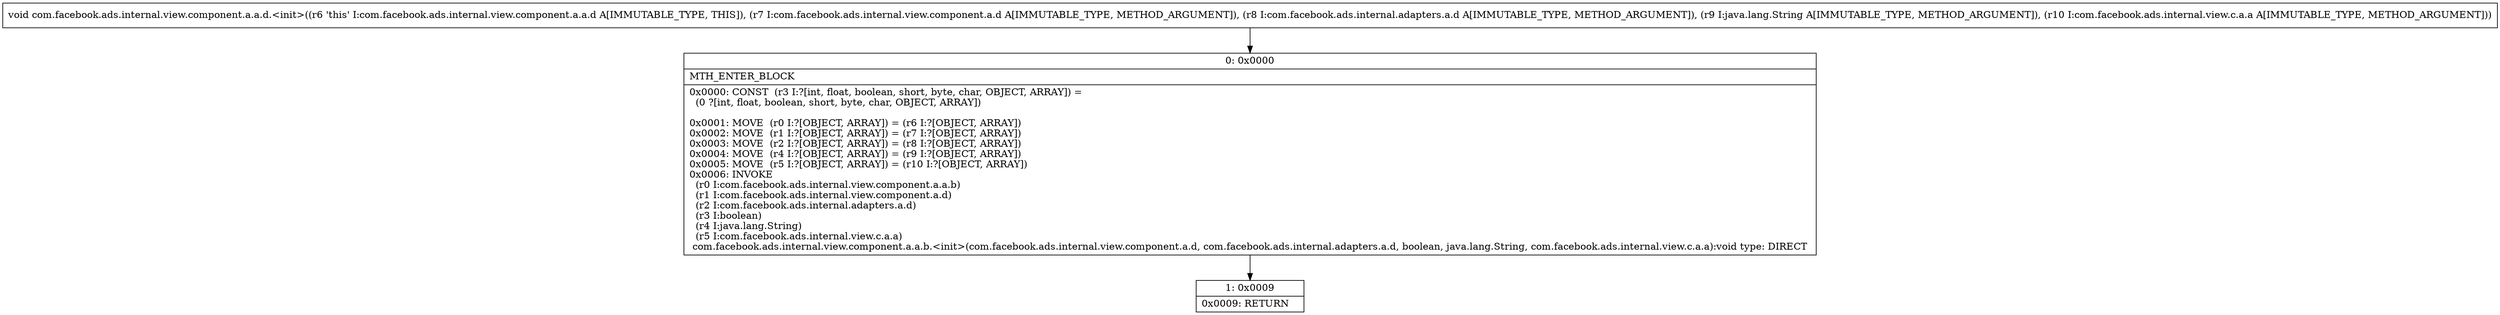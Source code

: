 digraph "CFG forcom.facebook.ads.internal.view.component.a.a.d.\<init\>(Lcom\/facebook\/ads\/internal\/view\/component\/a\/d;Lcom\/facebook\/ads\/internal\/adapters\/a\/d;Ljava\/lang\/String;Lcom\/facebook\/ads\/internal\/view\/c\/a\/a;)V" {
Node_0 [shape=record,label="{0\:\ 0x0000|MTH_ENTER_BLOCK\l|0x0000: CONST  (r3 I:?[int, float, boolean, short, byte, char, OBJECT, ARRAY]) = \l  (0 ?[int, float, boolean, short, byte, char, OBJECT, ARRAY])\l \l0x0001: MOVE  (r0 I:?[OBJECT, ARRAY]) = (r6 I:?[OBJECT, ARRAY]) \l0x0002: MOVE  (r1 I:?[OBJECT, ARRAY]) = (r7 I:?[OBJECT, ARRAY]) \l0x0003: MOVE  (r2 I:?[OBJECT, ARRAY]) = (r8 I:?[OBJECT, ARRAY]) \l0x0004: MOVE  (r4 I:?[OBJECT, ARRAY]) = (r9 I:?[OBJECT, ARRAY]) \l0x0005: MOVE  (r5 I:?[OBJECT, ARRAY]) = (r10 I:?[OBJECT, ARRAY]) \l0x0006: INVOKE  \l  (r0 I:com.facebook.ads.internal.view.component.a.a.b)\l  (r1 I:com.facebook.ads.internal.view.component.a.d)\l  (r2 I:com.facebook.ads.internal.adapters.a.d)\l  (r3 I:boolean)\l  (r4 I:java.lang.String)\l  (r5 I:com.facebook.ads.internal.view.c.a.a)\l com.facebook.ads.internal.view.component.a.a.b.\<init\>(com.facebook.ads.internal.view.component.a.d, com.facebook.ads.internal.adapters.a.d, boolean, java.lang.String, com.facebook.ads.internal.view.c.a.a):void type: DIRECT \l}"];
Node_1 [shape=record,label="{1\:\ 0x0009|0x0009: RETURN   \l}"];
MethodNode[shape=record,label="{void com.facebook.ads.internal.view.component.a.a.d.\<init\>((r6 'this' I:com.facebook.ads.internal.view.component.a.a.d A[IMMUTABLE_TYPE, THIS]), (r7 I:com.facebook.ads.internal.view.component.a.d A[IMMUTABLE_TYPE, METHOD_ARGUMENT]), (r8 I:com.facebook.ads.internal.adapters.a.d A[IMMUTABLE_TYPE, METHOD_ARGUMENT]), (r9 I:java.lang.String A[IMMUTABLE_TYPE, METHOD_ARGUMENT]), (r10 I:com.facebook.ads.internal.view.c.a.a A[IMMUTABLE_TYPE, METHOD_ARGUMENT])) }"];
MethodNode -> Node_0;
Node_0 -> Node_1;
}


